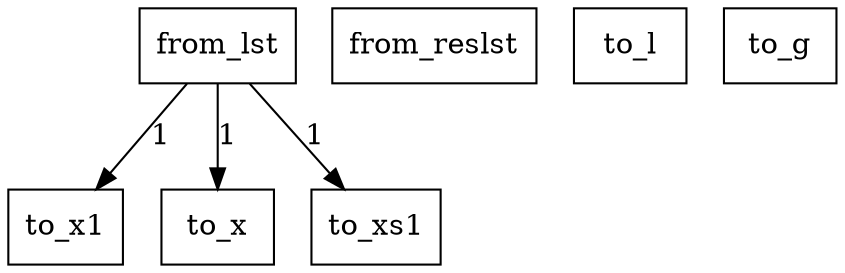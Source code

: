 digraph {
    graph [rankdir=TB
          ,bgcolor=transparent];
    node [shape=box
         ,fillcolor=white
         ,style=filled];
    0 [label=<from_lst>];
    1 [label=<from_reslst>];
    2 [label=<to_x1>];
    3 [label=<to_x>];
    4 [label=<to_l>];
    5 [label=<to_xs1>];
    6 [label=<to_g>];
    0 -> 2 [label=1];
    0 -> 3 [label=1];
    0 -> 5 [label=1];
}